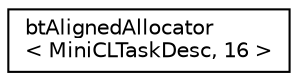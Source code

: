 digraph "Graphical Class Hierarchy"
{
  edge [fontname="Helvetica",fontsize="10",labelfontname="Helvetica",labelfontsize="10"];
  node [fontname="Helvetica",fontsize="10",shape=record];
  rankdir="LR";
  Node1 [label="btAlignedAllocator\l\< MiniCLTaskDesc, 16 \>",height=0.2,width=0.4,color="black", fillcolor="white", style="filled",URL="$classbt_aligned_allocator.html"];
}
